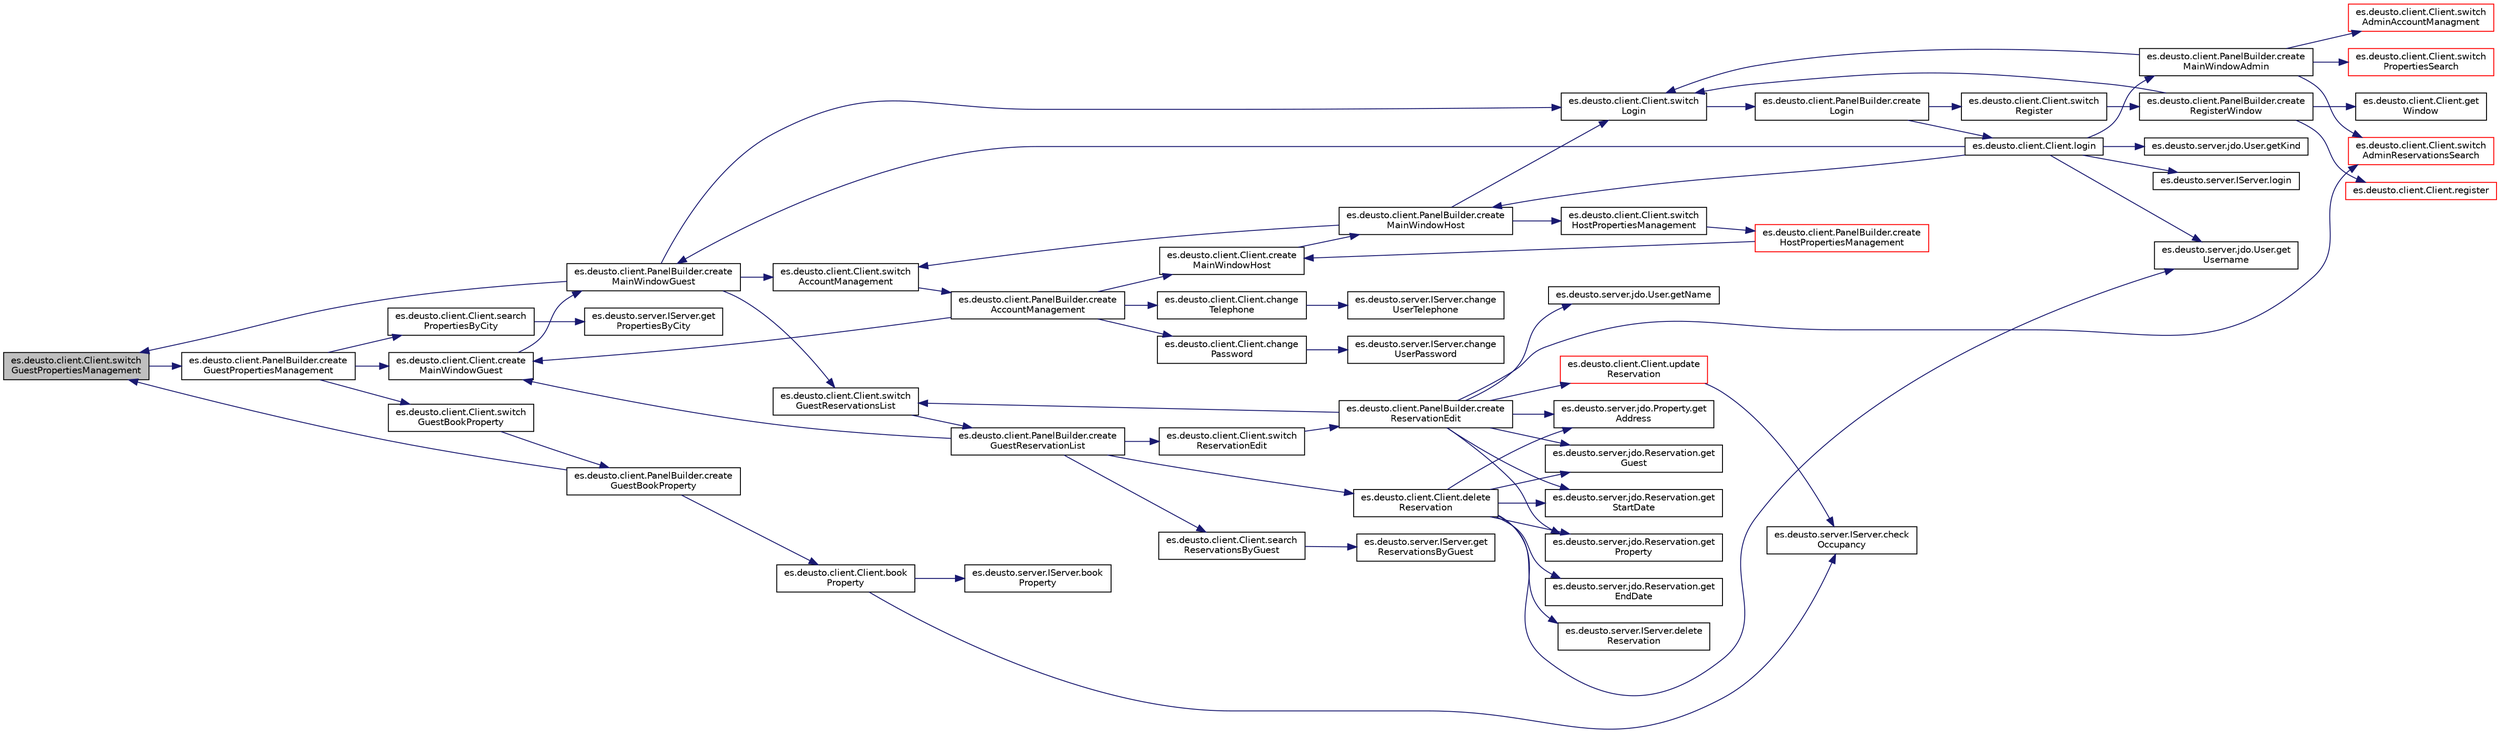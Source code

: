 digraph "es.deusto.client.Client.switchGuestPropertiesManagement"
{
 // LATEX_PDF_SIZE
  edge [fontname="Helvetica",fontsize="10",labelfontname="Helvetica",labelfontsize="10"];
  node [fontname="Helvetica",fontsize="10",shape=record];
  rankdir="LR";
  Node1841 [label="es.deusto.client.Client.switch\lGuestPropertiesManagement",height=0.2,width=0.4,color="black", fillcolor="grey75", style="filled", fontcolor="black",tooltip=" "];
  Node1841 -> Node1842 [color="midnightblue",fontsize="10",style="solid",fontname="Helvetica"];
  Node1842 [label="es.deusto.client.PanelBuilder.create\lGuestPropertiesManagement",height=0.2,width=0.4,color="black", fillcolor="white", style="filled",URL="$classes_1_1deusto_1_1client_1_1_panel_builder.html#a25c2bcc9184c1c014c9daf5d81b89728",tooltip=" "];
  Node1842 -> Node1843 [color="midnightblue",fontsize="10",style="solid",fontname="Helvetica"];
  Node1843 [label="es.deusto.client.Client.search\lPropertiesByCity",height=0.2,width=0.4,color="black", fillcolor="white", style="filled",URL="$classes_1_1deusto_1_1client_1_1_client.html#a2d9b5c673ef56bd5662e8dd4a66d9fc6",tooltip=" "];
  Node1843 -> Node1844 [color="midnightblue",fontsize="10",style="solid",fontname="Helvetica"];
  Node1844 [label="es.deusto.server.IServer.get\lPropertiesByCity",height=0.2,width=0.4,color="black", fillcolor="white", style="filled",URL="$interfacees_1_1deusto_1_1server_1_1_i_server.html#a0790432014b61ed1a65b70c8065f3112",tooltip=" "];
  Node1842 -> Node1845 [color="midnightblue",fontsize="10",style="solid",fontname="Helvetica"];
  Node1845 [label="es.deusto.client.Client.switch\lGuestBookProperty",height=0.2,width=0.4,color="black", fillcolor="white", style="filled",URL="$classes_1_1deusto_1_1client_1_1_client.html#a9f7d7f1006b6b5da7c8fab120b127521",tooltip=" "];
  Node1845 -> Node1846 [color="midnightblue",fontsize="10",style="solid",fontname="Helvetica"];
  Node1846 [label="es.deusto.client.PanelBuilder.create\lGuestBookProperty",height=0.2,width=0.4,color="black", fillcolor="white", style="filled",URL="$classes_1_1deusto_1_1client_1_1_panel_builder.html#a0d6ae6821b7f28f9fffb0d570d6524af",tooltip=" "];
  Node1846 -> Node1841 [color="midnightblue",fontsize="10",style="solid",fontname="Helvetica"];
  Node1846 -> Node1847 [color="midnightblue",fontsize="10",style="solid",fontname="Helvetica"];
  Node1847 [label="es.deusto.client.Client.book\lProperty",height=0.2,width=0.4,color="black", fillcolor="white", style="filled",URL="$classes_1_1deusto_1_1client_1_1_client.html#a692ed6b982cb75a8ca8842ccb388fd07",tooltip=" "];
  Node1847 -> Node1848 [color="midnightblue",fontsize="10",style="solid",fontname="Helvetica"];
  Node1848 [label="es.deusto.server.IServer.check\lOccupancy",height=0.2,width=0.4,color="black", fillcolor="white", style="filled",URL="$interfacees_1_1deusto_1_1server_1_1_i_server.html#ab35ccae2e60c045856735dd2fce4813f",tooltip=" "];
  Node1847 -> Node1849 [color="midnightblue",fontsize="10",style="solid",fontname="Helvetica"];
  Node1849 [label="es.deusto.server.IServer.book\lProperty",height=0.2,width=0.4,color="black", fillcolor="white", style="filled",URL="$interfacees_1_1deusto_1_1server_1_1_i_server.html#a6cafae59200c047edb4ed6dae0f871ec",tooltip=" "];
  Node1842 -> Node1850 [color="midnightblue",fontsize="10",style="solid",fontname="Helvetica"];
  Node1850 [label="es.deusto.client.Client.create\lMainWindowGuest",height=0.2,width=0.4,color="black", fillcolor="white", style="filled",URL="$classes_1_1deusto_1_1client_1_1_client.html#ade35c639554c770d3c2494e98c8ecb5c",tooltip=" "];
  Node1850 -> Node1851 [color="midnightblue",fontsize="10",style="solid",fontname="Helvetica"];
  Node1851 [label="es.deusto.client.PanelBuilder.create\lMainWindowGuest",height=0.2,width=0.4,color="black", fillcolor="white", style="filled",URL="$classes_1_1deusto_1_1client_1_1_panel_builder.html#a8969744356db218b0c7ec2131856433d",tooltip=" "];
  Node1851 -> Node1841 [color="midnightblue",fontsize="10",style="solid",fontname="Helvetica"];
  Node1851 -> Node1852 [color="midnightblue",fontsize="10",style="solid",fontname="Helvetica"];
  Node1852 [label="es.deusto.client.Client.switch\lAccountManagement",height=0.2,width=0.4,color="black", fillcolor="white", style="filled",URL="$classes_1_1deusto_1_1client_1_1_client.html#af82d1b484aaaa288d5e6efc2723fa9bd",tooltip=" "];
  Node1852 -> Node1853 [color="midnightblue",fontsize="10",style="solid",fontname="Helvetica"];
  Node1853 [label="es.deusto.client.PanelBuilder.create\lAccountManagement",height=0.2,width=0.4,color="black", fillcolor="white", style="filled",URL="$classes_1_1deusto_1_1client_1_1_panel_builder.html#aa51d5dd53cd9147ffc99d4b9c5c3026d",tooltip=" "];
  Node1853 -> Node1850 [color="midnightblue",fontsize="10",style="solid",fontname="Helvetica"];
  Node1853 -> Node1854 [color="midnightblue",fontsize="10",style="solid",fontname="Helvetica"];
  Node1854 [label="es.deusto.client.Client.create\lMainWindowHost",height=0.2,width=0.4,color="black", fillcolor="white", style="filled",URL="$classes_1_1deusto_1_1client_1_1_client.html#afd0e78bff5570acbd1f8b06893d3a078",tooltip=" "];
  Node1854 -> Node1855 [color="midnightblue",fontsize="10",style="solid",fontname="Helvetica"];
  Node1855 [label="es.deusto.client.PanelBuilder.create\lMainWindowHost",height=0.2,width=0.4,color="black", fillcolor="white", style="filled",URL="$classes_1_1deusto_1_1client_1_1_panel_builder.html#a0d8f1d6c73010786f5b1765fdc490e4b",tooltip=" "];
  Node1855 -> Node1856 [color="midnightblue",fontsize="10",style="solid",fontname="Helvetica"];
  Node1856 [label="es.deusto.client.Client.switch\lHostPropertiesManagement",height=0.2,width=0.4,color="black", fillcolor="white", style="filled",URL="$classes_1_1deusto_1_1client_1_1_client.html#a19e2021b8e93a30af971bfd07c2a8507",tooltip=" "];
  Node1856 -> Node1857 [color="midnightblue",fontsize="10",style="solid",fontname="Helvetica"];
  Node1857 [label="es.deusto.client.PanelBuilder.create\lHostPropertiesManagement",height=0.2,width=0.4,color="red", fillcolor="white", style="filled",URL="$classes_1_1deusto_1_1client_1_1_panel_builder.html#a163a405546ee36aa7ce547c754b17844",tooltip=" "];
  Node1857 -> Node1854 [color="midnightblue",fontsize="10",style="solid",fontname="Helvetica"];
  Node1855 -> Node1852 [color="midnightblue",fontsize="10",style="solid",fontname="Helvetica"];
  Node1855 -> Node1910 [color="midnightblue",fontsize="10",style="solid",fontname="Helvetica"];
  Node1910 [label="es.deusto.client.Client.switch\lLogin",height=0.2,width=0.4,color="black", fillcolor="white", style="filled",URL="$classes_1_1deusto_1_1client_1_1_client.html#a3649bfd0f4c5465aa12412473082b4a7",tooltip=" "];
  Node1910 -> Node1911 [color="midnightblue",fontsize="10",style="solid",fontname="Helvetica"];
  Node1911 [label="es.deusto.client.PanelBuilder.create\lLogin",height=0.2,width=0.4,color="black", fillcolor="white", style="filled",URL="$classes_1_1deusto_1_1client_1_1_panel_builder.html#a1922794e0ef78f689031499da33f495b",tooltip=" "];
  Node1911 -> Node1912 [color="midnightblue",fontsize="10",style="solid",fontname="Helvetica"];
  Node1912 [label="es.deusto.client.Client.login",height=0.2,width=0.4,color="black", fillcolor="white", style="filled",URL="$classes_1_1deusto_1_1client_1_1_client.html#a5c063d0b51ad320c92aa4d2525d67249",tooltip=" "];
  Node1912 -> Node1913 [color="midnightblue",fontsize="10",style="solid",fontname="Helvetica"];
  Node1913 [label="es.deusto.server.IServer.login",height=0.2,width=0.4,color="black", fillcolor="white", style="filled",URL="$interfacees_1_1deusto_1_1server_1_1_i_server.html#aa89ccd6b34a4dd2bfbd0890b6e5f415b",tooltip=" "];
  Node1912 -> Node1885 [color="midnightblue",fontsize="10",style="solid",fontname="Helvetica"];
  Node1885 [label="es.deusto.server.jdo.User.getKind",height=0.2,width=0.4,color="black", fillcolor="white", style="filled",URL="$classes_1_1deusto_1_1server_1_1jdo_1_1_user.html#a2b769384f6af11b3364933e0843944ed",tooltip=" "];
  Node1912 -> Node1872 [color="midnightblue",fontsize="10",style="solid",fontname="Helvetica"];
  Node1872 [label="es.deusto.client.PanelBuilder.create\lMainWindowAdmin",height=0.2,width=0.4,color="black", fillcolor="white", style="filled",URL="$classes_1_1deusto_1_1client_1_1_panel_builder.html#a32b7942177958f07263535d6d255556b",tooltip=" "];
  Node1872 -> Node1869 [color="midnightblue",fontsize="10",style="solid",fontname="Helvetica"];
  Node1869 [label="es.deusto.client.Client.switch\lPropertiesSearch",height=0.2,width=0.4,color="red", fillcolor="white", style="filled",URL="$classes_1_1deusto_1_1client_1_1_client.html#af87b7fcbe691ef0a31dbc6849a037415",tooltip=" "];
  Node1872 -> Node1873 [color="midnightblue",fontsize="10",style="solid",fontname="Helvetica"];
  Node1873 [label="es.deusto.client.Client.switch\lAdminAccountManagment",height=0.2,width=0.4,color="red", fillcolor="white", style="filled",URL="$classes_1_1deusto_1_1client_1_1_client.html#a2f806363c591a46a42ca419df7ce4ef0",tooltip=" "];
  Node1872 -> Node1892 [color="midnightblue",fontsize="10",style="solid",fontname="Helvetica"];
  Node1892 [label="es.deusto.client.Client.switch\lAdminReservationsSearch",height=0.2,width=0.4,color="red", fillcolor="white", style="filled",URL="$classes_1_1deusto_1_1client_1_1_client.html#a64110a92c5026cc2c23c1989d86164fd",tooltip=" "];
  Node1872 -> Node1910 [color="midnightblue",fontsize="10",style="solid",fontname="Helvetica"];
  Node1912 -> Node1879 [color="midnightblue",fontsize="10",style="solid",fontname="Helvetica"];
  Node1879 [label="es.deusto.server.jdo.User.get\lUsername",height=0.2,width=0.4,color="black", fillcolor="white", style="filled",URL="$classes_1_1deusto_1_1server_1_1jdo_1_1_user.html#a40c65b004382179a33a463bcbb950dd3",tooltip=" "];
  Node1912 -> Node1855 [color="midnightblue",fontsize="10",style="solid",fontname="Helvetica"];
  Node1912 -> Node1851 [color="midnightblue",fontsize="10",style="solid",fontname="Helvetica"];
  Node1911 -> Node1914 [color="midnightblue",fontsize="10",style="solid",fontname="Helvetica"];
  Node1914 [label="es.deusto.client.Client.switch\lRegister",height=0.2,width=0.4,color="black", fillcolor="white", style="filled",URL="$classes_1_1deusto_1_1client_1_1_client.html#a4d905b598ea8ff38f06e9a12b81dcab2",tooltip=" "];
  Node1914 -> Node1915 [color="midnightblue",fontsize="10",style="solid",fontname="Helvetica"];
  Node1915 [label="es.deusto.client.PanelBuilder.create\lRegisterWindow",height=0.2,width=0.4,color="black", fillcolor="white", style="filled",URL="$classes_1_1deusto_1_1client_1_1_panel_builder.html#abb0748521d51c1dcdcdd548f487ef72b",tooltip=" "];
  Node1915 -> Node1910 [color="midnightblue",fontsize="10",style="solid",fontname="Helvetica"];
  Node1915 -> Node1916 [color="midnightblue",fontsize="10",style="solid",fontname="Helvetica"];
  Node1916 [label="es.deusto.client.Client.register",height=0.2,width=0.4,color="red", fillcolor="white", style="filled",URL="$classes_1_1deusto_1_1client_1_1_client.html#a599907253036c996135e9746eb52720d",tooltip=" "];
  Node1915 -> Node1890 [color="midnightblue",fontsize="10",style="solid",fontname="Helvetica"];
  Node1890 [label="es.deusto.client.Client.get\lWindow",height=0.2,width=0.4,color="black", fillcolor="white", style="filled",URL="$classes_1_1deusto_1_1client_1_1_client.html#aa8a6979cc8ca9cf6cdc84471dca759c7",tooltip=" "];
  Node1853 -> Node1925 [color="midnightblue",fontsize="10",style="solid",fontname="Helvetica"];
  Node1925 [label="es.deusto.client.Client.change\lPassword",height=0.2,width=0.4,color="black", fillcolor="white", style="filled",URL="$classes_1_1deusto_1_1client_1_1_client.html#a7740d0de7d7660d4fe79b77e7b8e97a4",tooltip=" "];
  Node1925 -> Node1926 [color="midnightblue",fontsize="10",style="solid",fontname="Helvetica"];
  Node1926 [label="es.deusto.server.IServer.change\lUserPassword",height=0.2,width=0.4,color="black", fillcolor="white", style="filled",URL="$interfacees_1_1deusto_1_1server_1_1_i_server.html#a16bc081b87078110542578ffb7943fe4",tooltip=" "];
  Node1853 -> Node1927 [color="midnightblue",fontsize="10",style="solid",fontname="Helvetica"];
  Node1927 [label="es.deusto.client.Client.change\lTelephone",height=0.2,width=0.4,color="black", fillcolor="white", style="filled",URL="$classes_1_1deusto_1_1client_1_1_client.html#a6b96887d5043449dbb447031ab8c7c78",tooltip=" "];
  Node1927 -> Node1928 [color="midnightblue",fontsize="10",style="solid",fontname="Helvetica"];
  Node1928 [label="es.deusto.server.IServer.change\lUserTelephone",height=0.2,width=0.4,color="black", fillcolor="white", style="filled",URL="$interfacees_1_1deusto_1_1server_1_1_i_server.html#adb55ca52a8379492ff95680e8ac55019",tooltip=" "];
  Node1851 -> Node1904 [color="midnightblue",fontsize="10",style="solid",fontname="Helvetica"];
  Node1904 [label="es.deusto.client.Client.switch\lGuestReservationsList",height=0.2,width=0.4,color="black", fillcolor="white", style="filled",URL="$classes_1_1deusto_1_1client_1_1_client.html#abe4b00051f82e6fcf26c236b711cdf15",tooltip=" "];
  Node1904 -> Node1905 [color="midnightblue",fontsize="10",style="solid",fontname="Helvetica"];
  Node1905 [label="es.deusto.client.PanelBuilder.create\lGuestReservationList",height=0.2,width=0.4,color="black", fillcolor="white", style="filled",URL="$classes_1_1deusto_1_1client_1_1_panel_builder.html#a49dcd798d35c7b9b9c05e1353133afe1",tooltip=" "];
  Node1905 -> Node1906 [color="midnightblue",fontsize="10",style="solid",fontname="Helvetica"];
  Node1906 [label="es.deusto.client.Client.search\lReservationsByGuest",height=0.2,width=0.4,color="black", fillcolor="white", style="filled",URL="$classes_1_1deusto_1_1client_1_1_client.html#a15eb47a39952fc424ab92620ed8f544c",tooltip=" "];
  Node1906 -> Node1907 [color="midnightblue",fontsize="10",style="solid",fontname="Helvetica"];
  Node1907 [label="es.deusto.server.IServer.get\lReservationsByGuest",height=0.2,width=0.4,color="black", fillcolor="white", style="filled",URL="$interfacees_1_1deusto_1_1server_1_1_i_server.html#a21f866c368fc268a18c33408f693d665",tooltip=" "];
  Node1905 -> Node1896 [color="midnightblue",fontsize="10",style="solid",fontname="Helvetica"];
  Node1896 [label="es.deusto.client.Client.delete\lReservation",height=0.2,width=0.4,color="black", fillcolor="white", style="filled",URL="$classes_1_1deusto_1_1client_1_1_client.html#a4cc2595986dac153bfdca8c59fcffdf7",tooltip=" "];
  Node1896 -> Node1897 [color="midnightblue",fontsize="10",style="solid",fontname="Helvetica"];
  Node1897 [label="es.deusto.server.IServer.delete\lReservation",height=0.2,width=0.4,color="black", fillcolor="white", style="filled",URL="$interfacees_1_1deusto_1_1server_1_1_i_server.html#aa2fa87abed70500d4debb14aefe2580d",tooltip=" "];
  Node1896 -> Node1898 [color="midnightblue",fontsize="10",style="solid",fontname="Helvetica"];
  Node1898 [label="es.deusto.server.jdo.Reservation.get\lProperty",height=0.2,width=0.4,color="black", fillcolor="white", style="filled",URL="$classes_1_1deusto_1_1server_1_1jdo_1_1_reservation.html#ad6ba1913be0e45a818ca41e036019def",tooltip=" "];
  Node1896 -> Node1862 [color="midnightblue",fontsize="10",style="solid",fontname="Helvetica"];
  Node1862 [label="es.deusto.server.jdo.Property.get\lAddress",height=0.2,width=0.4,color="black", fillcolor="white", style="filled",URL="$classes_1_1deusto_1_1server_1_1jdo_1_1_property.html#a4a9554abeb32ae08e921626a37957743",tooltip=" "];
  Node1896 -> Node1899 [color="midnightblue",fontsize="10",style="solid",fontname="Helvetica"];
  Node1899 [label="es.deusto.server.jdo.Reservation.get\lGuest",height=0.2,width=0.4,color="black", fillcolor="white", style="filled",URL="$classes_1_1deusto_1_1server_1_1jdo_1_1_reservation.html#af9f20413df2d9da577f3411ac7496f86",tooltip=" "];
  Node1896 -> Node1879 [color="midnightblue",fontsize="10",style="solid",fontname="Helvetica"];
  Node1896 -> Node1900 [color="midnightblue",fontsize="10",style="solid",fontname="Helvetica"];
  Node1900 [label="es.deusto.server.jdo.Reservation.get\lStartDate",height=0.2,width=0.4,color="black", fillcolor="white", style="filled",URL="$classes_1_1deusto_1_1server_1_1jdo_1_1_reservation.html#ac14e287d27d6de58711ae33704fbb256",tooltip=" "];
  Node1896 -> Node1901 [color="midnightblue",fontsize="10",style="solid",fontname="Helvetica"];
  Node1901 [label="es.deusto.server.jdo.Reservation.get\lEndDate",height=0.2,width=0.4,color="black", fillcolor="white", style="filled",URL="$classes_1_1deusto_1_1server_1_1jdo_1_1_reservation.html#a88ce1e14be519e38eafc9b7c2a7f48d3",tooltip=" "];
  Node1905 -> Node1902 [color="midnightblue",fontsize="10",style="solid",fontname="Helvetica"];
  Node1902 [label="es.deusto.client.Client.switch\lReservationEdit",height=0.2,width=0.4,color="black", fillcolor="white", style="filled",URL="$classes_1_1deusto_1_1client_1_1_client.html#a0f4f5c060e44c9d9d6ed08b652612b13",tooltip=" "];
  Node1902 -> Node1903 [color="midnightblue",fontsize="10",style="solid",fontname="Helvetica"];
  Node1903 [label="es.deusto.client.PanelBuilder.create\lReservationEdit",height=0.2,width=0.4,color="black", fillcolor="white", style="filled",URL="$classes_1_1deusto_1_1client_1_1_panel_builder.html#a7c3b05bd40288bf45dc318f9f26a0377",tooltip=" "];
  Node1903 -> Node1898 [color="midnightblue",fontsize="10",style="solid",fontname="Helvetica"];
  Node1903 -> Node1862 [color="midnightblue",fontsize="10",style="solid",fontname="Helvetica"];
  Node1903 -> Node1899 [color="midnightblue",fontsize="10",style="solid",fontname="Helvetica"];
  Node1903 -> Node1882 [color="midnightblue",fontsize="10",style="solid",fontname="Helvetica"];
  Node1882 [label="es.deusto.server.jdo.User.getName",height=0.2,width=0.4,color="black", fillcolor="white", style="filled",URL="$classes_1_1deusto_1_1server_1_1jdo_1_1_user.html#ae241c2d5fbef940165041c82dc00edad",tooltip=" "];
  Node1903 -> Node1892 [color="midnightblue",fontsize="10",style="solid",fontname="Helvetica"];
  Node1903 -> Node1904 [color="midnightblue",fontsize="10",style="solid",fontname="Helvetica"];
  Node1903 -> Node1908 [color="midnightblue",fontsize="10",style="solid",fontname="Helvetica"];
  Node1908 [label="es.deusto.client.Client.update\lReservation",height=0.2,width=0.4,color="red", fillcolor="white", style="filled",URL="$classes_1_1deusto_1_1client_1_1_client.html#ac781efe66a63d8f6395b696a314c493b",tooltip=" "];
  Node1908 -> Node1848 [color="midnightblue",fontsize="10",style="solid",fontname="Helvetica"];
  Node1903 -> Node1900 [color="midnightblue",fontsize="10",style="solid",fontname="Helvetica"];
  Node1905 -> Node1850 [color="midnightblue",fontsize="10",style="solid",fontname="Helvetica"];
  Node1851 -> Node1910 [color="midnightblue",fontsize="10",style="solid",fontname="Helvetica"];
}
